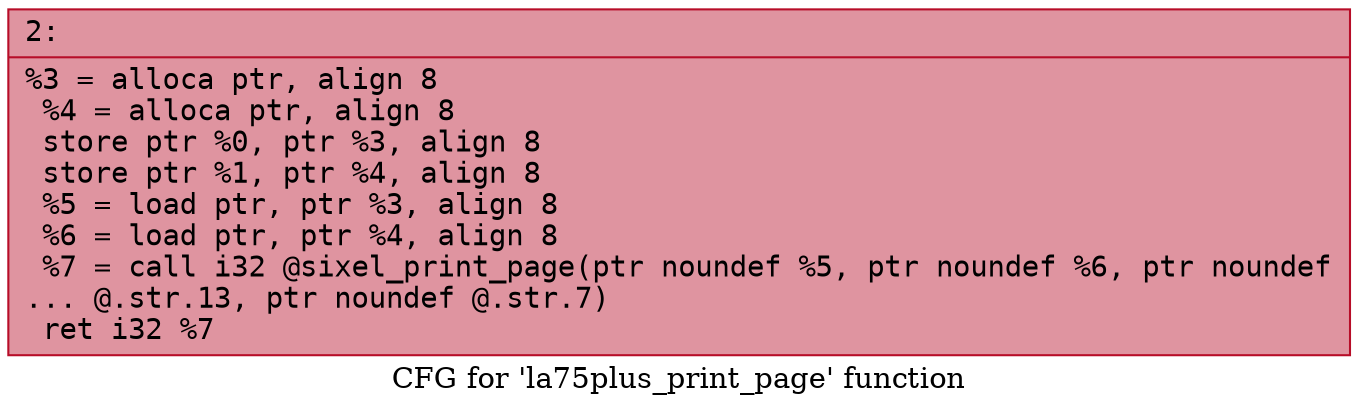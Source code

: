 digraph "CFG for 'la75plus_print_page' function" {
	label="CFG for 'la75plus_print_page' function";

	Node0x6000001a5e50 [shape=record,color="#b70d28ff", style=filled, fillcolor="#b70d2870" fontname="Courier",label="{2:\l|  %3 = alloca ptr, align 8\l  %4 = alloca ptr, align 8\l  store ptr %0, ptr %3, align 8\l  store ptr %1, ptr %4, align 8\l  %5 = load ptr, ptr %3, align 8\l  %6 = load ptr, ptr %4, align 8\l  %7 = call i32 @sixel_print_page(ptr noundef %5, ptr noundef %6, ptr noundef\l... @.str.13, ptr noundef @.str.7)\l  ret i32 %7\l}"];
}
